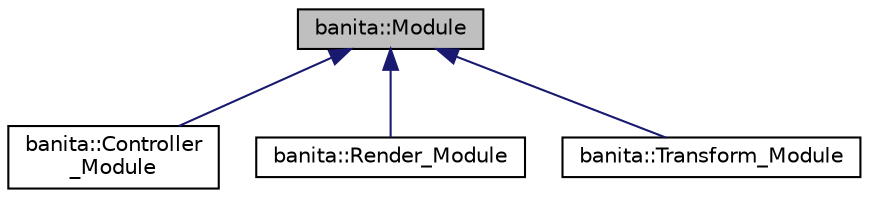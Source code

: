 digraph "banita::Module"
{
 // LATEX_PDF_SIZE
  edge [fontname="Helvetica",fontsize="10",labelfontname="Helvetica",labelfontsize="10"];
  node [fontname="Helvetica",fontsize="10",shape=record];
  Node0 [label="banita::Module",height=0.2,width=0.4,color="black", fillcolor="grey75", style="filled", fontcolor="black",tooltip=" "];
  Node0 -> Node1 [dir="back",color="midnightblue",fontsize="10",style="solid",fontname="Helvetica"];
  Node1 [label="banita::Controller\l_Module",height=0.2,width=0.4,color="black", fillcolor="white", style="filled",URL="$d3/d0a/classbanita_1_1_controller___module.html",tooltip=" "];
  Node0 -> Node2 [dir="back",color="midnightblue",fontsize="10",style="solid",fontname="Helvetica"];
  Node2 [label="banita::Render_Module",height=0.2,width=0.4,color="black", fillcolor="white", style="filled",URL="$de/da2/classbanita_1_1_render___module.html",tooltip=" "];
  Node0 -> Node3 [dir="back",color="midnightblue",fontsize="10",style="solid",fontname="Helvetica"];
  Node3 [label="banita::Transform_Module",height=0.2,width=0.4,color="black", fillcolor="white", style="filled",URL="$df/dfe/classbanita_1_1_transform___module.html",tooltip=" "];
}
